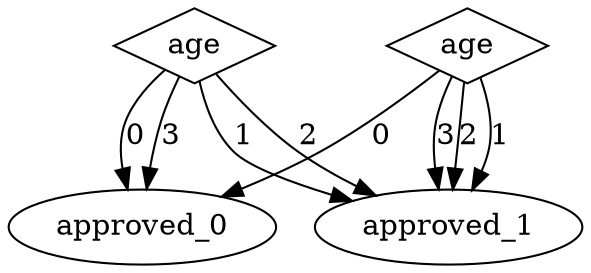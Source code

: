 digraph {
node [label=approved_0,style=""] approved_0
node [label=approved_1,style=""] approved_1
node [label=approved_1,style=""] approved_1
node [label=approved_0,style=""] approved_0
node [label=approved_1,style=""] approved_1
node [label=approved_1,style=""] approved_1
node [label=approved_1,style=""] approved_1
node [label=approved_0,style=""] approved_0
node [label=age,shape="diamond",style=""] 1
node [label=age,shape="diamond",style=""] 0

1 -> approved_0 [label="3"]
1 -> approved_1 [label="2"]
1 -> approved_1 [label="1"]
1 -> approved_0 [label="0"]
0 -> approved_1 [label="3"]
0 -> approved_1 [label="2"]
0 -> approved_1 [label="1"]
0 -> approved_0 [label="0"]
}
